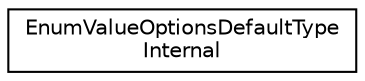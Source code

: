 digraph "类继承关系图"
{
 // LATEX_PDF_SIZE
  edge [fontname="Helvetica",fontsize="10",labelfontname="Helvetica",labelfontsize="10"];
  node [fontname="Helvetica",fontsize="10",shape=record];
  rankdir="LR";
  Node0 [label="EnumValueOptionsDefaultType\lInternal",height=0.2,width=0.4,color="black", fillcolor="white", style="filled",URL="$structEnumValueOptionsDefaultTypeInternal.html",tooltip=" "];
}
